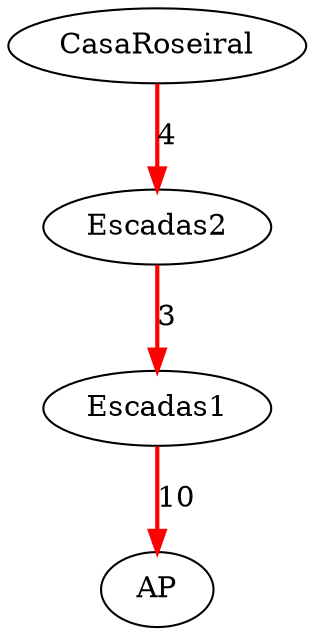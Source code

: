 digraph G {
  "CasaRoseiral" [label="CasaRoseiral"];
  "Escadas2" [label="Escadas2"];
  "Escadas1" [label="Escadas1"];
  "AP" [label="AP"];
  "CasaRoseiral" -> "Escadas2" [label="4", color=red, penwidth=2.0];
  "Escadas2" -> "Escadas1" [label="3", color=red, penwidth=2.0];
  "Escadas1" -> "AP" [label="10", color=red, penwidth=2.0];
}
